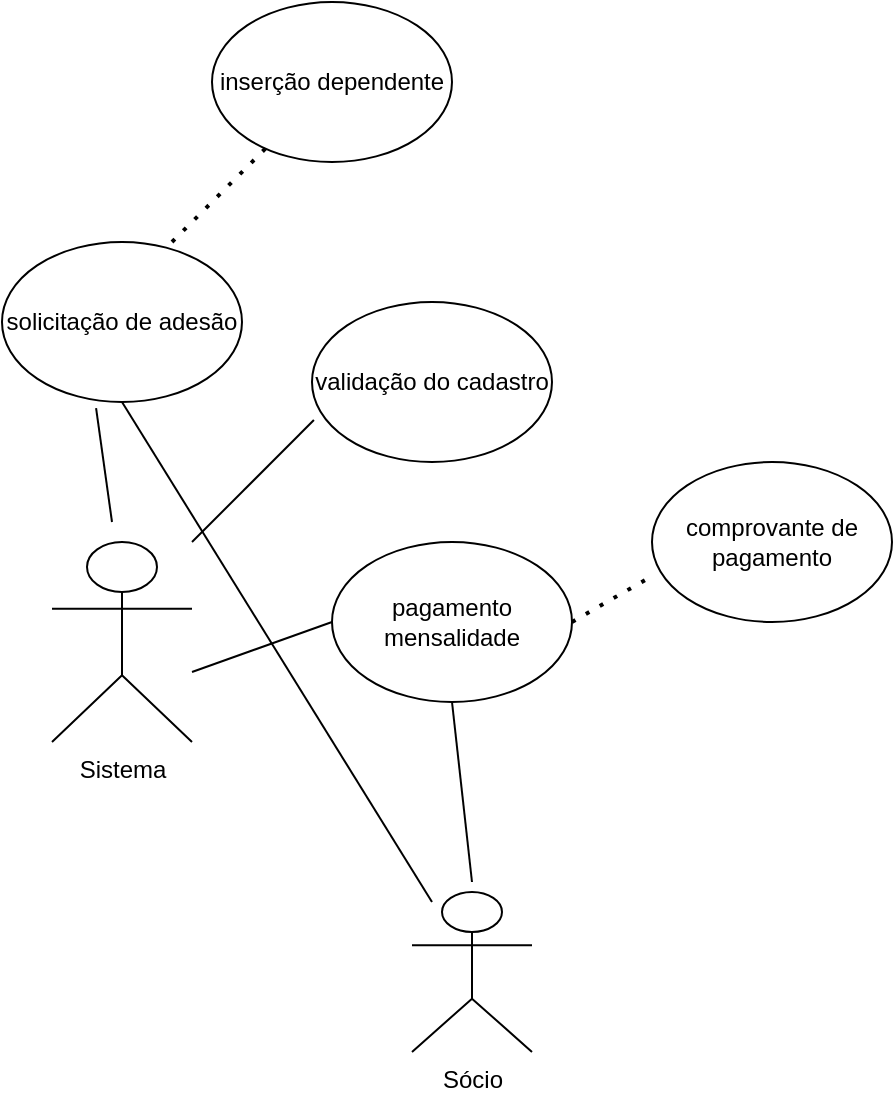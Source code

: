 <mxfile version="21.1.6" type="github">
  <diagram name="Página-1" id="y97jY3XyoDGjlyqsGySk">
    <mxGraphModel dx="1434" dy="796" grid="1" gridSize="10" guides="1" tooltips="1" connect="1" arrows="1" fold="1" page="1" pageScale="1" pageWidth="827" pageHeight="1169" math="0" shadow="0">
      <root>
        <mxCell id="0" />
        <mxCell id="1" parent="0" />
        <mxCell id="cEB34kMfOZkoCHv_Y0uT-1" value="&lt;font style=&quot;vertical-align: inherit;&quot;&gt;&lt;font style=&quot;vertical-align: inherit;&quot;&gt;Sistema&lt;/font&gt;&lt;/font&gt;" style="shape=umlActor;verticalLabelPosition=bottom;verticalAlign=top;html=1;outlineConnect=0;" vertex="1" parent="1">
          <mxGeometry x="70" y="330" width="70" height="100" as="geometry" />
        </mxCell>
        <mxCell id="cEB34kMfOZkoCHv_Y0uT-2" value="&lt;font style=&quot;vertical-align: inherit;&quot;&gt;&lt;font style=&quot;vertical-align: inherit;&quot;&gt;&lt;font style=&quot;vertical-align: inherit;&quot;&gt;&lt;font style=&quot;vertical-align: inherit;&quot;&gt;&lt;font style=&quot;vertical-align: inherit;&quot;&gt;&lt;font style=&quot;vertical-align: inherit;&quot;&gt;&lt;font style=&quot;vertical-align: inherit;&quot;&gt;&lt;font style=&quot;vertical-align: inherit;&quot;&gt;solicitação de adesão&lt;/font&gt;&lt;/font&gt;&lt;/font&gt;&lt;/font&gt;&lt;/font&gt;&lt;/font&gt;&lt;/font&gt;&lt;/font&gt;" style="ellipse;whiteSpace=wrap;html=1;" vertex="1" parent="1">
          <mxGeometry x="45" y="180" width="120" height="80" as="geometry" />
        </mxCell>
        <mxCell id="cEB34kMfOZkoCHv_Y0uT-3" value="&lt;font style=&quot;vertical-align: inherit;&quot;&gt;&lt;font style=&quot;vertical-align: inherit;&quot;&gt;inserção dependente&lt;/font&gt;&lt;/font&gt;" style="ellipse;whiteSpace=wrap;html=1;" vertex="1" parent="1">
          <mxGeometry x="150" y="60" width="120" height="80" as="geometry" />
        </mxCell>
        <mxCell id="cEB34kMfOZkoCHv_Y0uT-4" value="" style="endArrow=none;dashed=1;html=1;dashPattern=1 3;strokeWidth=2;rounded=0;" edge="1" parent="1">
          <mxGeometry width="50" height="50" relative="1" as="geometry">
            <mxPoint x="130" y="180" as="sourcePoint" />
            <mxPoint x="180" y="130" as="targetPoint" />
          </mxGeometry>
        </mxCell>
        <mxCell id="cEB34kMfOZkoCHv_Y0uT-5" value="&lt;font style=&quot;vertical-align: inherit;&quot;&gt;&lt;font style=&quot;vertical-align: inherit;&quot;&gt;pagamento mensalidade&lt;/font&gt;&lt;/font&gt;" style="ellipse;whiteSpace=wrap;html=1;" vertex="1" parent="1">
          <mxGeometry x="210" y="330" width="120" height="80" as="geometry" />
        </mxCell>
        <mxCell id="cEB34kMfOZkoCHv_Y0uT-6" value="&lt;font style=&quot;vertical-align: inherit;&quot;&gt;&lt;font style=&quot;vertical-align: inherit;&quot;&gt;validação do cadastro&lt;/font&gt;&lt;/font&gt;" style="ellipse;whiteSpace=wrap;html=1;" vertex="1" parent="1">
          <mxGeometry x="200" y="210" width="120" height="80" as="geometry" />
        </mxCell>
        <mxCell id="cEB34kMfOZkoCHv_Y0uT-7" value="" style="endArrow=none;html=1;rounded=0;entryX=0.392;entryY=1.038;entryDx=0;entryDy=0;entryPerimeter=0;" edge="1" parent="1" target="cEB34kMfOZkoCHv_Y0uT-2">
          <mxGeometry width="50" height="50" relative="1" as="geometry">
            <mxPoint x="100" y="320" as="sourcePoint" />
            <mxPoint x="130" y="270" as="targetPoint" />
          </mxGeometry>
        </mxCell>
        <mxCell id="cEB34kMfOZkoCHv_Y0uT-8" value="" style="endArrow=none;html=1;rounded=0;entryX=0.008;entryY=0.738;entryDx=0;entryDy=0;entryPerimeter=0;" edge="1" parent="1" target="cEB34kMfOZkoCHv_Y0uT-6">
          <mxGeometry width="50" height="50" relative="1" as="geometry">
            <mxPoint x="140" y="330" as="sourcePoint" />
            <mxPoint x="190" y="280" as="targetPoint" />
          </mxGeometry>
        </mxCell>
        <mxCell id="cEB34kMfOZkoCHv_Y0uT-9" value="" style="endArrow=none;html=1;rounded=0;entryX=0;entryY=0.5;entryDx=0;entryDy=0;" edge="1" parent="1" target="cEB34kMfOZkoCHv_Y0uT-5">
          <mxGeometry width="50" height="50" relative="1" as="geometry">
            <mxPoint x="140" y="395" as="sourcePoint" />
            <mxPoint x="190" y="345" as="targetPoint" />
          </mxGeometry>
        </mxCell>
        <mxCell id="cEB34kMfOZkoCHv_Y0uT-12" value="&lt;font style=&quot;vertical-align: inherit;&quot;&gt;&lt;font style=&quot;vertical-align: inherit;&quot;&gt;comprovante de pagamento&lt;/font&gt;&lt;/font&gt;" style="ellipse;whiteSpace=wrap;html=1;" vertex="1" parent="1">
          <mxGeometry x="370" y="290" width="120" height="80" as="geometry" />
        </mxCell>
        <mxCell id="cEB34kMfOZkoCHv_Y0uT-13" value="" style="endArrow=none;dashed=1;html=1;dashPattern=1 3;strokeWidth=2;rounded=0;exitX=1;exitY=0.5;exitDx=0;exitDy=0;entryX=0;entryY=0.713;entryDx=0;entryDy=0;entryPerimeter=0;" edge="1" parent="1" source="cEB34kMfOZkoCHv_Y0uT-5" target="cEB34kMfOZkoCHv_Y0uT-12">
          <mxGeometry width="50" height="50" relative="1" as="geometry">
            <mxPoint x="390" y="420" as="sourcePoint" />
            <mxPoint x="440" y="370" as="targetPoint" />
          </mxGeometry>
        </mxCell>
        <mxCell id="cEB34kMfOZkoCHv_Y0uT-14" value="&lt;font style=&quot;vertical-align: inherit;&quot;&gt;&lt;font style=&quot;vertical-align: inherit;&quot;&gt;Sócio&lt;/font&gt;&lt;/font&gt;" style="shape=umlActor;verticalLabelPosition=bottom;verticalAlign=top;html=1;outlineConnect=0;" vertex="1" parent="1">
          <mxGeometry x="250" y="505" width="60" height="80" as="geometry" />
        </mxCell>
        <mxCell id="cEB34kMfOZkoCHv_Y0uT-15" value="" style="endArrow=none;html=1;rounded=0;exitX=0.5;exitY=1;exitDx=0;exitDy=0;" edge="1" parent="1" source="cEB34kMfOZkoCHv_Y0uT-2">
          <mxGeometry width="50" height="50" relative="1" as="geometry">
            <mxPoint x="460" y="570" as="sourcePoint" />
            <mxPoint x="260" y="510" as="targetPoint" />
            <Array as="points">
              <mxPoint x="260" y="510" />
            </Array>
          </mxGeometry>
        </mxCell>
        <mxCell id="cEB34kMfOZkoCHv_Y0uT-16" value="" style="endArrow=none;html=1;rounded=0;entryX=0.5;entryY=1;entryDx=0;entryDy=0;" edge="1" parent="1" target="cEB34kMfOZkoCHv_Y0uT-5">
          <mxGeometry width="50" height="50" relative="1" as="geometry">
            <mxPoint x="280" y="500" as="sourcePoint" />
            <mxPoint x="320" y="450" as="targetPoint" />
          </mxGeometry>
        </mxCell>
      </root>
    </mxGraphModel>
  </diagram>
</mxfile>
